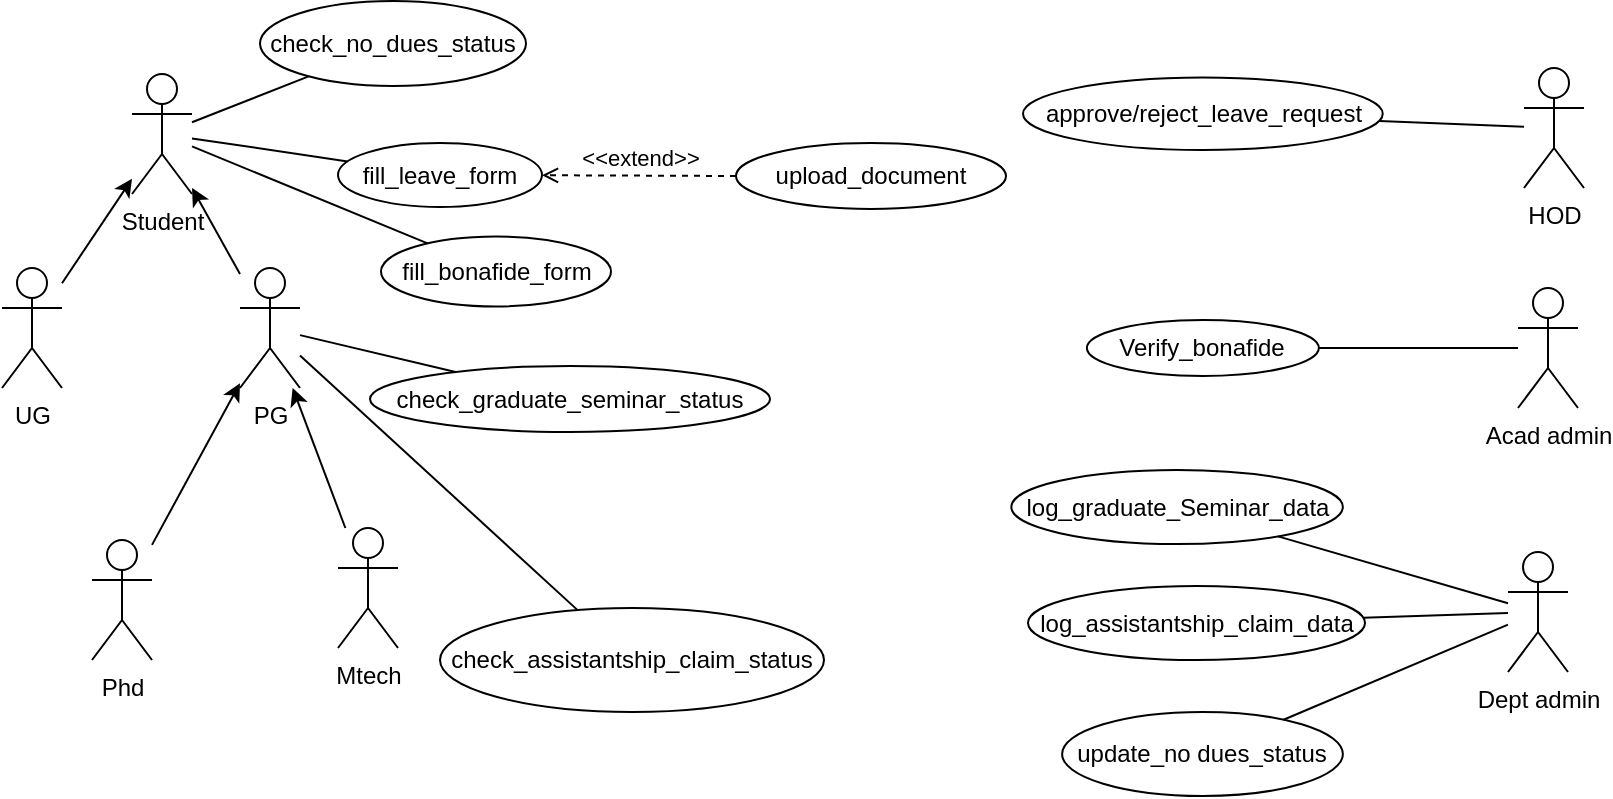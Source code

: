 <mxfile version="22.1.0" type="device">
  <diagram id="0n4kX6bdRrDBUnhN3rIx" name="Page-1">
    <mxGraphModel dx="1050" dy="530" grid="0" gridSize="10" guides="1" tooltips="1" connect="1" arrows="1" fold="1" page="1" pageScale="1" pageWidth="827" pageHeight="1169" math="0" shadow="0">
      <root>
        <mxCell id="0" />
        <mxCell id="1" parent="0" />
        <mxCell id="7-U1DhcmDrZQVPkgoODz-1" value="Student" style="shape=umlActor;verticalLabelPosition=bottom;verticalAlign=top;html=1;outlineConnect=0;" parent="1" vertex="1">
          <mxGeometry x="81" y="71" width="30" height="60" as="geometry" />
        </mxCell>
        <mxCell id="7-U1DhcmDrZQVPkgoODz-2" value="update_no dues_status" style="ellipse;whiteSpace=wrap;html=1;" parent="1" vertex="1">
          <mxGeometry x="546.06" y="390" width="140.37" height="42" as="geometry" />
        </mxCell>
        <mxCell id="7-U1DhcmDrZQVPkgoODz-3" value="check_no_dues_status" style="ellipse;whiteSpace=wrap;html=1;" parent="1" vertex="1">
          <mxGeometry x="145" y="34.5" width="133" height="42.5" as="geometry" />
        </mxCell>
        <mxCell id="7-U1DhcmDrZQVPkgoODz-4" value="log_assistantship_claim_data" style="ellipse;whiteSpace=wrap;html=1;" parent="1" vertex="1">
          <mxGeometry x="529" y="327" width="168.5" height="37" as="geometry" />
        </mxCell>
        <mxCell id="7-U1DhcmDrZQVPkgoODz-5" value="log_graduate_Seminar_data" style="ellipse;whiteSpace=wrap;html=1;" parent="1" vertex="1">
          <mxGeometry x="520.68" y="269" width="165.75" height="37" as="geometry" />
        </mxCell>
        <mxCell id="7-U1DhcmDrZQVPkgoODz-6" value="approve/reject_leave_request" style="ellipse;whiteSpace=wrap;html=1;" parent="1" vertex="1">
          <mxGeometry x="526.5" y="72.75" width="179.87" height="36.25" as="geometry" />
        </mxCell>
        <mxCell id="7-U1DhcmDrZQVPkgoODz-7" value="check_assistantship_claim_status" style="ellipse;whiteSpace=wrap;html=1;" parent="1" vertex="1">
          <mxGeometry x="235" y="338" width="192" height="52" as="geometry" />
        </mxCell>
        <mxCell id="7-U1DhcmDrZQVPkgoODz-8" value="check_graduate_seminar_status" style="ellipse;whiteSpace=wrap;html=1;" parent="1" vertex="1">
          <mxGeometry x="200" y="217" width="200" height="33" as="geometry" />
        </mxCell>
        <mxCell id="7-U1DhcmDrZQVPkgoODz-10" value="fill_bonafide_form" style="ellipse;whiteSpace=wrap;html=1;" parent="1" vertex="1">
          <mxGeometry x="205.5" y="152.25" width="115" height="35" as="geometry" />
        </mxCell>
        <mxCell id="7-U1DhcmDrZQVPkgoODz-11" value="upload_document" style="ellipse;whiteSpace=wrap;html=1;" parent="1" vertex="1">
          <mxGeometry x="383" y="105.5" width="135" height="33" as="geometry" />
        </mxCell>
        <mxCell id="7-U1DhcmDrZQVPkgoODz-12" value="fill_leave_form" style="ellipse;whiteSpace=wrap;html=1;" parent="1" vertex="1">
          <mxGeometry x="184" y="105.5" width="102" height="32" as="geometry" />
        </mxCell>
        <mxCell id="7-U1DhcmDrZQVPkgoODz-14" value="" style="endArrow=none;html=1;rounded=0;" parent="1" source="7-U1DhcmDrZQVPkgoODz-1" target="7-U1DhcmDrZQVPkgoODz-12" edge="1">
          <mxGeometry width="50" height="50" relative="1" as="geometry">
            <mxPoint x="389" y="278" as="sourcePoint" />
            <mxPoint x="439" y="228" as="targetPoint" />
          </mxGeometry>
        </mxCell>
        <mxCell id="7-U1DhcmDrZQVPkgoODz-15" value="Mtech" style="shape=umlActor;verticalLabelPosition=bottom;verticalAlign=top;html=1;outlineConnect=0;" parent="1" vertex="1">
          <mxGeometry x="184" y="298" width="30" height="60" as="geometry" />
        </mxCell>
        <mxCell id="7-U1DhcmDrZQVPkgoODz-16" value="Phd" style="shape=umlActor;verticalLabelPosition=bottom;verticalAlign=top;html=1;outlineConnect=0;" parent="1" vertex="1">
          <mxGeometry x="61" y="304" width="30" height="60" as="geometry" />
        </mxCell>
        <mxCell id="7-U1DhcmDrZQVPkgoODz-17" value="" style="endArrow=none;html=1;rounded=0;" parent="1" source="46Q79S5WPoDwvPH45Lq1-3" target="7-U1DhcmDrZQVPkgoODz-8" edge="1">
          <mxGeometry width="50" height="50" relative="1" as="geometry">
            <mxPoint x="389" y="278" as="sourcePoint" />
            <mxPoint x="439" y="228" as="targetPoint" />
          </mxGeometry>
        </mxCell>
        <mxCell id="7-U1DhcmDrZQVPkgoODz-19" value="" style="endArrow=none;html=1;rounded=0;" parent="1" source="7-U1DhcmDrZQVPkgoODz-10" target="7-U1DhcmDrZQVPkgoODz-1" edge="1">
          <mxGeometry width="50" height="50" relative="1" as="geometry">
            <mxPoint x="389" y="278" as="sourcePoint" />
            <mxPoint x="439" y="228" as="targetPoint" />
          </mxGeometry>
        </mxCell>
        <mxCell id="7-U1DhcmDrZQVPkgoODz-22" value="" style="endArrow=none;html=1;rounded=0;" parent="1" source="46Q79S5WPoDwvPH45Lq1-3" target="7-U1DhcmDrZQVPkgoODz-7" edge="1">
          <mxGeometry width="50" height="50" relative="1" as="geometry">
            <mxPoint x="423" y="283" as="sourcePoint" />
            <mxPoint x="473" y="233" as="targetPoint" />
          </mxGeometry>
        </mxCell>
        <mxCell id="7-U1DhcmDrZQVPkgoODz-23" value="" style="endArrow=classic;html=1;rounded=0;" parent="1" source="46Q79S5WPoDwvPH45Lq1-1" target="7-U1DhcmDrZQVPkgoODz-1" edge="1">
          <mxGeometry width="50" height="50" relative="1" as="geometry">
            <mxPoint x="45" y="167" as="sourcePoint" />
            <mxPoint x="473" y="233" as="targetPoint" />
          </mxGeometry>
        </mxCell>
        <mxCell id="7-U1DhcmDrZQVPkgoODz-24" value="" style="endArrow=classic;html=1;rounded=0;" parent="1" source="7-U1DhcmDrZQVPkgoODz-15" target="46Q79S5WPoDwvPH45Lq1-3" edge="1">
          <mxGeometry width="50" height="50" relative="1" as="geometry">
            <mxPoint x="423" y="283" as="sourcePoint" />
            <mxPoint x="473" y="233" as="targetPoint" />
          </mxGeometry>
        </mxCell>
        <mxCell id="7-U1DhcmDrZQVPkgoODz-26" value="&amp;lt;&amp;lt;extend&amp;gt;&amp;gt;" style="html=1;verticalAlign=bottom;labelBackgroundColor=none;endArrow=open;endFill=0;dashed=1;rounded=0;" parent="1" source="7-U1DhcmDrZQVPkgoODz-11" target="7-U1DhcmDrZQVPkgoODz-12" edge="1">
          <mxGeometry width="160" relative="1" as="geometry">
            <mxPoint x="368" y="258" as="sourcePoint" />
            <mxPoint x="528" y="258" as="targetPoint" />
          </mxGeometry>
        </mxCell>
        <mxCell id="7-U1DhcmDrZQVPkgoODz-27" value="HOD" style="shape=umlActor;verticalLabelPosition=bottom;verticalAlign=top;html=1;outlineConnect=0;" parent="1" vertex="1">
          <mxGeometry x="777" y="68" width="30" height="60" as="geometry" />
        </mxCell>
        <mxCell id="7-U1DhcmDrZQVPkgoODz-28" value="Dept admin" style="shape=umlActor;verticalLabelPosition=bottom;verticalAlign=top;html=1;outlineConnect=0;" parent="1" vertex="1">
          <mxGeometry x="769" y="310" width="30" height="60" as="geometry" />
        </mxCell>
        <mxCell id="7-U1DhcmDrZQVPkgoODz-29" value="" style="endArrow=none;html=1;rounded=0;" parent="1" source="7-U1DhcmDrZQVPkgoODz-6" target="7-U1DhcmDrZQVPkgoODz-27" edge="1">
          <mxGeometry width="50" height="50" relative="1" as="geometry">
            <mxPoint x="423" y="283" as="sourcePoint" />
            <mxPoint x="473" y="233" as="targetPoint" />
          </mxGeometry>
        </mxCell>
        <mxCell id="7-U1DhcmDrZQVPkgoODz-30" value="" style="endArrow=none;html=1;rounded=0;" parent="1" source="7-U1DhcmDrZQVPkgoODz-1" target="7-U1DhcmDrZQVPkgoODz-3" edge="1">
          <mxGeometry width="50" height="50" relative="1" as="geometry">
            <mxPoint x="393" y="296" as="sourcePoint" />
            <mxPoint x="443" y="246" as="targetPoint" />
          </mxGeometry>
        </mxCell>
        <mxCell id="7-U1DhcmDrZQVPkgoODz-31" value="" style="endArrow=none;html=1;rounded=0;" parent="1" source="7-U1DhcmDrZQVPkgoODz-5" target="7-U1DhcmDrZQVPkgoODz-28" edge="1">
          <mxGeometry width="50" height="50" relative="1" as="geometry">
            <mxPoint x="393" y="519" as="sourcePoint" />
            <mxPoint x="443" y="469" as="targetPoint" />
          </mxGeometry>
        </mxCell>
        <mxCell id="7-U1DhcmDrZQVPkgoODz-32" value="" style="endArrow=none;html=1;rounded=0;" parent="1" source="7-U1DhcmDrZQVPkgoODz-4" target="7-U1DhcmDrZQVPkgoODz-28" edge="1">
          <mxGeometry width="50" height="50" relative="1" as="geometry">
            <mxPoint x="393" y="519" as="sourcePoint" />
            <mxPoint x="797" y="413" as="targetPoint" />
          </mxGeometry>
        </mxCell>
        <mxCell id="7-U1DhcmDrZQVPkgoODz-33" value="" style="endArrow=none;html=1;rounded=0;" parent="1" source="7-U1DhcmDrZQVPkgoODz-2" target="7-U1DhcmDrZQVPkgoODz-28" edge="1">
          <mxGeometry width="50" height="50" relative="1" as="geometry">
            <mxPoint x="526" y="648" as="sourcePoint" />
            <mxPoint x="443" y="347" as="targetPoint" />
          </mxGeometry>
        </mxCell>
        <mxCell id="98kEqq1hy02fsAFWf2YI-3" value="Acad admin" style="shape=umlActor;verticalLabelPosition=bottom;verticalAlign=top;html=1;outlineConnect=0;" parent="1" vertex="1">
          <mxGeometry x="774" y="178" width="30" height="60" as="geometry" />
        </mxCell>
        <mxCell id="98kEqq1hy02fsAFWf2YI-4" value="Verify_bonafide" style="ellipse;whiteSpace=wrap;html=1;" parent="1" vertex="1">
          <mxGeometry x="558.43" y="194" width="116" height="28" as="geometry" />
        </mxCell>
        <mxCell id="98kEqq1hy02fsAFWf2YI-5" value="" style="endArrow=none;html=1;rounded=0;" parent="1" source="98kEqq1hy02fsAFWf2YI-4" target="98kEqq1hy02fsAFWf2YI-3" edge="1">
          <mxGeometry width="50" height="50" relative="1" as="geometry">
            <mxPoint x="387" y="303" as="sourcePoint" />
            <mxPoint x="437" y="253" as="targetPoint" />
          </mxGeometry>
        </mxCell>
        <mxCell id="46Q79S5WPoDwvPH45Lq1-1" value="UG" style="shape=umlActor;verticalLabelPosition=bottom;verticalAlign=top;html=1;outlineConnect=0;" parent="1" vertex="1">
          <mxGeometry x="16" y="168" width="30" height="60" as="geometry" />
        </mxCell>
        <mxCell id="46Q79S5WPoDwvPH45Lq1-3" value="PG" style="shape=umlActor;verticalLabelPosition=bottom;verticalAlign=top;html=1;outlineConnect=0;" parent="1" vertex="1">
          <mxGeometry x="135" y="168" width="30" height="60" as="geometry" />
        </mxCell>
        <mxCell id="46Q79S5WPoDwvPH45Lq1-6" value="" style="endArrow=classic;html=1;rounded=0;" parent="1" source="46Q79S5WPoDwvPH45Lq1-3" target="7-U1DhcmDrZQVPkgoODz-1" edge="1">
          <mxGeometry width="50" height="50" relative="1" as="geometry">
            <mxPoint x="387" y="250" as="sourcePoint" />
            <mxPoint x="437" y="200" as="targetPoint" />
          </mxGeometry>
        </mxCell>
        <mxCell id="46Q79S5WPoDwvPH45Lq1-7" value="" style="endArrow=classic;html=1;rounded=0;" parent="1" source="7-U1DhcmDrZQVPkgoODz-16" target="46Q79S5WPoDwvPH45Lq1-3" edge="1">
          <mxGeometry width="50" height="50" relative="1" as="geometry">
            <mxPoint x="387" y="250" as="sourcePoint" />
            <mxPoint x="437" y="200" as="targetPoint" />
          </mxGeometry>
        </mxCell>
      </root>
    </mxGraphModel>
  </diagram>
</mxfile>
